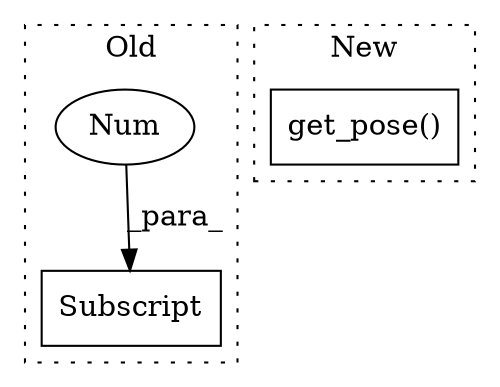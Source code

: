 digraph G {
subgraph cluster0 {
1 [label="Subscript" a="63" s="5473,0" l="25,0" shape="box"];
3 [label="Num" a="76" s="5495" l="2" shape="ellipse"];
label = "Old";
style="dotted";
}
subgraph cluster1 {
2 [label="get_pose()" a="75" s="5383,5419" l="27,1" shape="box"];
label = "New";
style="dotted";
}
3 -> 1 [label="_para_"];
}